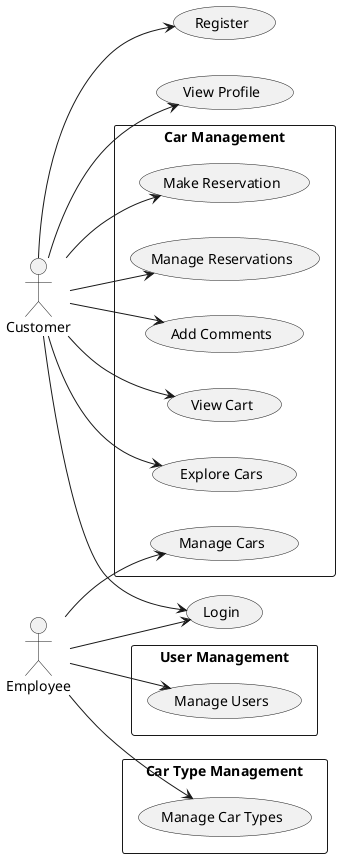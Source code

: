 @startuml LegacyMotorsUseCases

left to right direction

actor Customer as Customer
actor Employee as Employee

rectangle "Car Management" {
    Customer --> (Explore Cars) /' Explorar Cotxes '/
    Customer --> (Make Reservation) /' Realitzar Reserva '/
    Customer --> (Manage Reservations) /' Gestionar Reserves '/
    Customer --> (Add Comments) /' Afegir Comentaris '/
    Customer --> (View Cart) /' Veure Carret '/
    Employee --> (Manage Cars) /' Gestionar Cotxes '/
}

rectangle "User Management" {
    Employee --> (Manage Users) /' Gestinar Usuaris '/
}

rectangle "Car Type Management" {
    Employee --> (Manage Car Types) /' Gestionar Tipus de Cotxes '/
}

Customer --> (Login) /' Iniciar Sessió '/
Customer --> (Register) /' Registrar-se '/
Customer --> (View Profile) /' Veure Perfil '/
Employee --> (Login) /' Iniciar Sessió '/

@enduml

